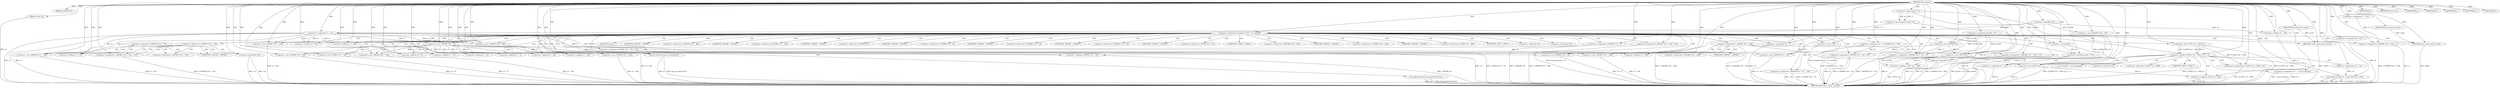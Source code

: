 digraph tftp_connect {  
"1000115" [label = "(METHOD,tftp_connect)" ]
"1000335" [label = "(METHOD_RETURN,__int64 __fastcall)" ]
"1000116" [label = "(PARAM,_QWORD *a1)" ]
"1000117" [label = "(PARAM,_BYTE *a2)" ]
"1000133" [label = "(<operator>.assignment,a1[148] = v4)" ]
"1000139" [label = "(<operator>.logicalNot,!v4)" ]
"1000141" [label = "(IDENTIFIER,L,)" ]
"1000142" [label = "(<operator>.assignment,v5 = v4)" ]
"1000146" [label = "(IDENTIFIER,v6,if ( v6 ))" ]
"1000148" [label = "(IDENTIFIER,L,)" ]
"1000150" [label = "(<operator>.greaterThan,(unsigned int)(v6 - 8) > 0xFFB0)" ]
"1000151" [label = "(<operator>.cast,(unsigned int)(v6 - 8))" ]
"1000153" [label = "(<operator>.subtraction,v6 - 8)" ]
"1000157" [label = "(RETURN,return result;,return result;)" ]
"1000158" [label = "(IDENTIFIER,result,return result;)" ]
"1000160" [label = "(<operator>.lessThan,(int)v6 < 512)" ]
"1000161" [label = "(<operator>.cast,(int)v6)" ]
"1000165" [label = "(<operator>.assignment,v8 = 512)" ]
"1000171" [label = "(<operator>.cast,(_QWORD *)(v5 + 352))" ]
"1000173" [label = "(<operator>.addition,v5 + 352)" ]
"1000179" [label = "(<operator>.assignment,v7 = 512)" ]
"1000182" [label = "(<operator>.assignment,v8 = 512)" ]
"1000187" [label = "(<operator>.cast,(_QWORD *)(v4 + 352))" ]
"1000189" [label = "(<operator>.addition,v4 + 352)" ]
"1000193" [label = "(<operator>.assignment,*(_QWORD *)(v5 + 352) = v12)" ]
"1000195" [label = "(<operator>.cast,(_QWORD *)(v5 + 352))" ]
"1000197" [label = "(<operator>.addition,v5 + 352)" ]
"1000202" [label = "(<operator>.logicalNot,!v12)" ]
"1000204" [label = "(IDENTIFIER,L,)" ]
"1000207" [label = "(<operator>.logicalNot,!*(_QWORD *)(v5 + 360))" ]
"1000209" [label = "(<operator>.cast,(_QWORD *)(v5 + 360))" ]
"1000211" [label = "(<operator>.addition,v5 + 360)" ]
"1000215" [label = "(<operator>.assignment,*(_QWORD *)(v5 + 360) = v13)" ]
"1000217" [label = "(<operator>.cast,(_QWORD *)(v5 + 360))" ]
"1000219" [label = "(<operator>.addition,v5 + 360)" ]
"1000224" [label = "(<operator>.logicalNot,!v13)" ]
"1000226" [label = "(IDENTIFIER,L,)" ]
"1000227" [label = "(<operator>.assignment,v9 = *((_DWORD *)a1 + 156))" ]
"1000230" [label = "(<operator>.addition,(_DWORD *)a1 + 156)" ]
"1000231" [label = "(<operator>.cast,(_DWORD *)a1)" ]
"1000235" [label = "(<operator>.assignment,*(_DWORD *)v5 = 0)" ]
"1000237" [label = "(<operator>.cast,(_DWORD *)v5)" ]
"1000241" [label = "(<operator>.assignment,*(_DWORD *)(v5 + 8) = -100)" ]
"1000243" [label = "(<operator>.cast,(_DWORD *)(v5 + 8))" ]
"1000245" [label = "(<operator>.addition,v5 + 8)" ]
"1000248" [label = "(<operator>.minus,-100)" ]
"1000250" [label = "(<operator>.assignment,*(_QWORD *)(v5 + 16) = a1)" ]
"1000252" [label = "(<operator>.cast,(_QWORD *)(v5 + 16))" ]
"1000254" [label = "(<operator>.addition,v5 + 16)" ]
"1000258" [label = "(<operator>.assignment,*(_DWORD *)(v5 + 24) = v9)" ]
"1000260" [label = "(<operator>.cast,(_DWORD *)(v5 + 24))" ]
"1000262" [label = "(<operator>.addition,v5 + 24)" ]
"1000266" [label = "(<operator>.assignment,*(_WORD *)(v5 + 72) = v10)" ]
"1000268" [label = "(<operator>.cast,(_WORD *)(v5 + 72))" ]
"1000270" [label = "(<operator>.addition,v5 + 72)" ]
"1000274" [label = "(<operator>.assignment,*(_DWORD *)(v5 + 340) = 512)" ]
"1000276" [label = "(<operator>.cast,(_DWORD *)(v5 + 340))" ]
"1000278" [label = "(<operator>.addition,v5 + 340)" ]
"1000282" [label = "(<operator>.assignment,*(_DWORD *)(v5 + 344) = v7)" ]
"1000284" [label = "(<operator>.cast,(_DWORD *)(v5 + 344))" ]
"1000286" [label = "(<operator>.addition,v5 + 344)" ]
"1000290" [label = "(tftp_set_timeouts,tftp_set_timeouts(v5))" ]
"1000293" [label = "(<operator>.equals,(*((_BYTE *)a1 + 895) & 2) == 0)" ]
"1000294" [label = "(<operator>.and,*((_BYTE *)a1 + 895) & 2)" ]
"1000296" [label = "(<operator>.addition,(_BYTE *)a1 + 895)" ]
"1000297" [label = "(<operator>.cast,(_BYTE *)a1)" ]
"1000305" [label = "(<operator>.assignment,v14 = __errno_location())" ]
"1000308" [label = "(<operator>.assignment,v15 = *a1)" ]
"1000312" [label = "(Curl_failf,Curl_failf(v15, \"bind() failed; %s\", v16))" ]
"1000316" [label = "(IDENTIFIER,L,)" ]
"1000317" [label = "(<operators>.assignmentOr,*((_BYTE *)a1 + 895) |= 2u)" ]
"1000319" [label = "(<operator>.addition,(_BYTE *)a1 + 895)" ]
"1000320" [label = "(<operator>.cast,(_BYTE *)a1)" ]
"1000325" [label = "(Curl_pgrsStartNow,Curl_pgrsStartNow(*a1))" ]
"1000328" [label = "(IDENTIFIER,L,)" ]
"1000329" [label = "(<operator>.assignment,*a2 = 1)" ]
"1000333" [label = "(RETURN,return result;,return result;)" ]
"1000334" [label = "(IDENTIFIER,result,return result;)" ]
"1000162" [label = "(UNKNOWN,int,int)" ]
"1000170" [label = "(<operator>.indirection,*(_QWORD *)(v5 + 352))" ]
"1000172" [label = "(UNKNOWN,_QWORD *,_QWORD *)" ]
"1000186" [label = "(<operator>.indirection,*(_QWORD *)(v4 + 352))" ]
"1000194" [label = "(<operator>.indirection,*(_QWORD *)(v5 + 352))" ]
"1000196" [label = "(UNKNOWN,_QWORD *,_QWORD *)" ]
"1000208" [label = "(<operator>.indirection,*(_QWORD *)(v5 + 360))" ]
"1000210" [label = "(UNKNOWN,_QWORD *,_QWORD *)" ]
"1000216" [label = "(<operator>.indirection,*(_QWORD *)(v5 + 360))" ]
"1000218" [label = "(UNKNOWN,_QWORD *,_QWORD *)" ]
"1000229" [label = "(<operator>.indirection,*((_DWORD *)a1 + 156))" ]
"1000232" [label = "(UNKNOWN,_DWORD *,_DWORD *)" ]
"1000236" [label = "(<operator>.indirection,*(_DWORD *)v5)" ]
"1000238" [label = "(UNKNOWN,_DWORD *,_DWORD *)" ]
"1000242" [label = "(<operator>.indirection,*(_DWORD *)(v5 + 8))" ]
"1000244" [label = "(UNKNOWN,_DWORD *,_DWORD *)" ]
"1000251" [label = "(<operator>.indirection,*(_QWORD *)(v5 + 16))" ]
"1000253" [label = "(UNKNOWN,_QWORD *,_QWORD *)" ]
"1000259" [label = "(<operator>.indirection,*(_DWORD *)(v5 + 24))" ]
"1000261" [label = "(UNKNOWN,_DWORD *,_DWORD *)" ]
"1000267" [label = "(<operator>.indirection,*(_WORD *)(v5 + 72))" ]
"1000269" [label = "(UNKNOWN,_WORD *,_WORD *)" ]
"1000275" [label = "(<operator>.indirection,*(_DWORD *)(v5 + 340))" ]
"1000277" [label = "(UNKNOWN,_DWORD *,_DWORD *)" ]
"1000283" [label = "(<operator>.indirection,*(_DWORD *)(v5 + 344))" ]
"1000285" [label = "(UNKNOWN,_DWORD *,_DWORD *)" ]
"1000295" [label = "(<operator>.indirection,*((_BYTE *)a1 + 895))" ]
"1000298" [label = "(UNKNOWN,_BYTE *,_BYTE *)" ]
"1000307" [label = "(__errno_location,__errno_location())" ]
"1000310" [label = "(<operator>.indirection,*a1)" ]
"1000318" [label = "(<operator>.indirection,*((_BYTE *)a1 + 895))" ]
"1000321" [label = "(UNKNOWN,_BYTE *,_BYTE *)" ]
"1000326" [label = "(<operator>.indirection,*a1)" ]
"1000330" [label = "(<operator>.indirection,*a2)" ]
  "1000333" -> "1000335"  [ label = "DDG: <RET>"] 
  "1000294" -> "1000335"  [ label = "DDG: *((_BYTE *)a1 + 895)"] 
  "1000293" -> "1000335"  [ label = "DDG: (*((_BYTE *)a1 + 895) & 2) == 0"] 
  "1000207" -> "1000335"  [ label = "DDG: !*(_QWORD *)(v5 + 360)"] 
  "1000305" -> "1000335"  [ label = "DDG: v14"] 
  "1000276" -> "1000335"  [ label = "DDG: v5 + 340"] 
  "1000250" -> "1000335"  [ label = "DDG: *(_QWORD *)(v5 + 16)"] 
  "1000282" -> "1000335"  [ label = "DDG: v7"] 
  "1000293" -> "1000335"  [ label = "DDG: *((_BYTE *)a1 + 895) & 2"] 
  "1000142" -> "1000335"  [ label = "DDG: v4"] 
  "1000160" -> "1000335"  [ label = "DDG: (int)v6"] 
  "1000266" -> "1000335"  [ label = "DDG: *(_WORD *)(v5 + 72)"] 
  "1000193" -> "1000335"  [ label = "DDG: *(_QWORD *)(v5 + 352)"] 
  "1000142" -> "1000335"  [ label = "DDG: v5"] 
  "1000320" -> "1000335"  [ label = "DDG: a1"] 
  "1000161" -> "1000335"  [ label = "DDG: v6"] 
  "1000202" -> "1000335"  [ label = "DDG: v12"] 
  "1000139" -> "1000335"  [ label = "DDG: !v4"] 
  "1000117" -> "1000335"  [ label = "DDG: a2"] 
  "1000305" -> "1000335"  [ label = "DDG: __errno_location()"] 
  "1000325" -> "1000335"  [ label = "DDG: Curl_pgrsStartNow(*a1)"] 
  "1000187" -> "1000335"  [ label = "DDG: v4 + 352"] 
  "1000165" -> "1000335"  [ label = "DDG: v8"] 
  "1000329" -> "1000335"  [ label = "DDG: *a2"] 
  "1000258" -> "1000335"  [ label = "DDG: *(_DWORD *)(v5 + 24)"] 
  "1000258" -> "1000335"  [ label = "DDG: v9"] 
  "1000209" -> "1000335"  [ label = "DDG: v5 + 360"] 
  "1000312" -> "1000335"  [ label = "DDG: v15"] 
  "1000227" -> "1000335"  [ label = "DDG: *((_DWORD *)a1 + 156)"] 
  "1000290" -> "1000335"  [ label = "DDG: tftp_set_timeouts(v5)"] 
  "1000282" -> "1000335"  [ label = "DDG: *(_DWORD *)(v5 + 344)"] 
  "1000319" -> "1000335"  [ label = "DDG: (_BYTE *)a1"] 
  "1000133" -> "1000335"  [ label = "DDG: a1[148]"] 
  "1000268" -> "1000335"  [ label = "DDG: v5 + 72"] 
  "1000182" -> "1000335"  [ label = "DDG: v8"] 
  "1000151" -> "1000335"  [ label = "DDG: v6 - 8"] 
  "1000224" -> "1000335"  [ label = "DDG: !v13"] 
  "1000150" -> "1000335"  [ label = "DDG: (unsigned int)(v6 - 8) > 0xFFB0"] 
  "1000235" -> "1000335"  [ label = "DDG: *(_DWORD *)v5"] 
  "1000189" -> "1000335"  [ label = "DDG: v4"] 
  "1000274" -> "1000335"  [ label = "DDG: *(_DWORD *)(v5 + 340)"] 
  "1000241" -> "1000335"  [ label = "DDG: -100"] 
  "1000290" -> "1000335"  [ label = "DDG: v5"] 
  "1000284" -> "1000335"  [ label = "DDG: v5 + 344"] 
  "1000224" -> "1000335"  [ label = "DDG: v13"] 
  "1000230" -> "1000335"  [ label = "DDG: (_DWORD *)a1"] 
  "1000312" -> "1000335"  [ label = "DDG: v16"] 
  "1000207" -> "1000335"  [ label = "DDG: *(_QWORD *)(v5 + 360)"] 
  "1000266" -> "1000335"  [ label = "DDG: v10"] 
  "1000241" -> "1000335"  [ label = "DDG: *(_DWORD *)(v5 + 8)"] 
  "1000297" -> "1000335"  [ label = "DDG: a1"] 
  "1000215" -> "1000335"  [ label = "DDG: *(_QWORD *)(v5 + 360)"] 
  "1000171" -> "1000335"  [ label = "DDG: v5 + 352"] 
  "1000160" -> "1000335"  [ label = "DDG: (int)v6 < 512"] 
  "1000252" -> "1000335"  [ label = "DDG: v5 + 16"] 
  "1000317" -> "1000335"  [ label = "DDG: *((_BYTE *)a1 + 895)"] 
  "1000260" -> "1000335"  [ label = "DDG: v5 + 24"] 
  "1000325" -> "1000335"  [ label = "DDG: *a1"] 
  "1000202" -> "1000335"  [ label = "DDG: !v12"] 
  "1000195" -> "1000335"  [ label = "DDG: v5 + 352"] 
  "1000296" -> "1000335"  [ label = "DDG: (_BYTE *)a1"] 
  "1000153" -> "1000335"  [ label = "DDG: v6"] 
  "1000243" -> "1000335"  [ label = "DDG: v5 + 8"] 
  "1000312" -> "1000335"  [ label = "DDG: Curl_failf(v15, \"bind() failed; %s\", v16)"] 
  "1000217" -> "1000335"  [ label = "DDG: v5 + 360"] 
  "1000150" -> "1000335"  [ label = "DDG: (unsigned int)(v6 - 8)"] 
  "1000157" -> "1000335"  [ label = "DDG: <RET>"] 
  "1000115" -> "1000116"  [ label = "DDG: "] 
  "1000115" -> "1000117"  [ label = "DDG: "] 
  "1000115" -> "1000133"  [ label = "DDG: "] 
  "1000115" -> "1000139"  [ label = "DDG: "] 
  "1000115" -> "1000141"  [ label = "DDG: "] 
  "1000139" -> "1000142"  [ label = "DDG: v4"] 
  "1000115" -> "1000142"  [ label = "DDG: "] 
  "1000115" -> "1000146"  [ label = "DDG: "] 
  "1000115" -> "1000148"  [ label = "DDG: "] 
  "1000151" -> "1000150"  [ label = "DDG: v6 - 8"] 
  "1000153" -> "1000151"  [ label = "DDG: v6"] 
  "1000153" -> "1000151"  [ label = "DDG: 8"] 
  "1000115" -> "1000153"  [ label = "DDG: "] 
  "1000115" -> "1000150"  [ label = "DDG: "] 
  "1000158" -> "1000157"  [ label = "DDG: result"] 
  "1000115" -> "1000157"  [ label = "DDG: "] 
  "1000115" -> "1000158"  [ label = "DDG: "] 
  "1000161" -> "1000160"  [ label = "DDG: v6"] 
  "1000153" -> "1000161"  [ label = "DDG: v6"] 
  "1000115" -> "1000161"  [ label = "DDG: "] 
  "1000115" -> "1000160"  [ label = "DDG: "] 
  "1000115" -> "1000165"  [ label = "DDG: "] 
  "1000142" -> "1000171"  [ label = "DDG: v5"] 
  "1000115" -> "1000171"  [ label = "DDG: "] 
  "1000142" -> "1000173"  [ label = "DDG: v5"] 
  "1000115" -> "1000173"  [ label = "DDG: "] 
  "1000115" -> "1000179"  [ label = "DDG: "] 
  "1000115" -> "1000182"  [ label = "DDG: "] 
  "1000115" -> "1000187"  [ label = "DDG: "] 
  "1000139" -> "1000187"  [ label = "DDG: v4"] 
  "1000115" -> "1000189"  [ label = "DDG: "] 
  "1000139" -> "1000189"  [ label = "DDG: v4"] 
  "1000115" -> "1000193"  [ label = "DDG: "] 
  "1000142" -> "1000195"  [ label = "DDG: v5"] 
  "1000115" -> "1000195"  [ label = "DDG: "] 
  "1000142" -> "1000197"  [ label = "DDG: v5"] 
  "1000115" -> "1000197"  [ label = "DDG: "] 
  "1000115" -> "1000202"  [ label = "DDG: "] 
  "1000115" -> "1000204"  [ label = "DDG: "] 
  "1000142" -> "1000209"  [ label = "DDG: v5"] 
  "1000115" -> "1000209"  [ label = "DDG: "] 
  "1000142" -> "1000211"  [ label = "DDG: v5"] 
  "1000115" -> "1000211"  [ label = "DDG: "] 
  "1000115" -> "1000215"  [ label = "DDG: "] 
  "1000115" -> "1000217"  [ label = "DDG: "] 
  "1000142" -> "1000217"  [ label = "DDG: v5"] 
  "1000115" -> "1000219"  [ label = "DDG: "] 
  "1000142" -> "1000219"  [ label = "DDG: v5"] 
  "1000115" -> "1000224"  [ label = "DDG: "] 
  "1000115" -> "1000226"  [ label = "DDG: "] 
  "1000115" -> "1000227"  [ label = "DDG: "] 
  "1000231" -> "1000230"  [ label = "DDG: a1"] 
  "1000133" -> "1000231"  [ label = "DDG: a1[148]"] 
  "1000115" -> "1000231"  [ label = "DDG: "] 
  "1000115" -> "1000230"  [ label = "DDG: "] 
  "1000115" -> "1000235"  [ label = "DDG: "] 
  "1000115" -> "1000237"  [ label = "DDG: "] 
  "1000142" -> "1000237"  [ label = "DDG: v5"] 
  "1000248" -> "1000241"  [ label = "DDG: 100"] 
  "1000237" -> "1000243"  [ label = "DDG: v5"] 
  "1000115" -> "1000243"  [ label = "DDG: "] 
  "1000237" -> "1000245"  [ label = "DDG: v5"] 
  "1000115" -> "1000245"  [ label = "DDG: "] 
  "1000115" -> "1000248"  [ label = "DDG: "] 
  "1000231" -> "1000250"  [ label = "DDG: a1"] 
  "1000133" -> "1000250"  [ label = "DDG: a1[148]"] 
  "1000115" -> "1000250"  [ label = "DDG: "] 
  "1000115" -> "1000252"  [ label = "DDG: "] 
  "1000237" -> "1000252"  [ label = "DDG: v5"] 
  "1000115" -> "1000254"  [ label = "DDG: "] 
  "1000237" -> "1000254"  [ label = "DDG: v5"] 
  "1000227" -> "1000258"  [ label = "DDG: v9"] 
  "1000115" -> "1000258"  [ label = "DDG: "] 
  "1000115" -> "1000260"  [ label = "DDG: "] 
  "1000237" -> "1000260"  [ label = "DDG: v5"] 
  "1000115" -> "1000262"  [ label = "DDG: "] 
  "1000237" -> "1000262"  [ label = "DDG: v5"] 
  "1000115" -> "1000266"  [ label = "DDG: "] 
  "1000115" -> "1000268"  [ label = "DDG: "] 
  "1000237" -> "1000268"  [ label = "DDG: v5"] 
  "1000115" -> "1000270"  [ label = "DDG: "] 
  "1000237" -> "1000270"  [ label = "DDG: v5"] 
  "1000115" -> "1000274"  [ label = "DDG: "] 
  "1000115" -> "1000276"  [ label = "DDG: "] 
  "1000237" -> "1000276"  [ label = "DDG: v5"] 
  "1000115" -> "1000278"  [ label = "DDG: "] 
  "1000237" -> "1000278"  [ label = "DDG: v5"] 
  "1000179" -> "1000282"  [ label = "DDG: v7"] 
  "1000115" -> "1000282"  [ label = "DDG: "] 
  "1000115" -> "1000284"  [ label = "DDG: "] 
  "1000237" -> "1000284"  [ label = "DDG: v5"] 
  "1000115" -> "1000286"  [ label = "DDG: "] 
  "1000237" -> "1000286"  [ label = "DDG: v5"] 
  "1000115" -> "1000290"  [ label = "DDG: "] 
  "1000237" -> "1000290"  [ label = "DDG: v5"] 
  "1000294" -> "1000293"  [ label = "DDG: *((_BYTE *)a1 + 895)"] 
  "1000294" -> "1000293"  [ label = "DDG: 2"] 
  "1000297" -> "1000296"  [ label = "DDG: a1"] 
  "1000133" -> "1000297"  [ label = "DDG: a1[148]"] 
  "1000115" -> "1000297"  [ label = "DDG: "] 
  "1000231" -> "1000297"  [ label = "DDG: a1"] 
  "1000115" -> "1000296"  [ label = "DDG: "] 
  "1000115" -> "1000294"  [ label = "DDG: "] 
  "1000115" -> "1000293"  [ label = "DDG: "] 
  "1000115" -> "1000305"  [ label = "DDG: "] 
  "1000115" -> "1000308"  [ label = "DDG: "] 
  "1000308" -> "1000312"  [ label = "DDG: v15"] 
  "1000115" -> "1000312"  [ label = "DDG: "] 
  "1000115" -> "1000316"  [ label = "DDG: "] 
  "1000115" -> "1000317"  [ label = "DDG: "] 
  "1000294" -> "1000317"  [ label = "DDG: *((_BYTE *)a1 + 895)"] 
  "1000320" -> "1000319"  [ label = "DDG: a1"] 
  "1000133" -> "1000320"  [ label = "DDG: a1[148]"] 
  "1000297" -> "1000320"  [ label = "DDG: a1"] 
  "1000115" -> "1000320"  [ label = "DDG: "] 
  "1000115" -> "1000319"  [ label = "DDG: "] 
  "1000115" -> "1000328"  [ label = "DDG: "] 
  "1000115" -> "1000329"  [ label = "DDG: "] 
  "1000334" -> "1000333"  [ label = "DDG: result"] 
  "1000115" -> "1000333"  [ label = "DDG: "] 
  "1000115" -> "1000334"  [ label = "DDG: "] 
  "1000150" -> "1000173"  [ label = "CDG: "] 
  "1000150" -> "1000172"  [ label = "CDG: "] 
  "1000150" -> "1000171"  [ label = "CDG: "] 
  "1000150" -> "1000170"  [ label = "CDG: "] 
  "1000150" -> "1000162"  [ label = "CDG: "] 
  "1000150" -> "1000161"  [ label = "CDG: "] 
  "1000150" -> "1000208"  [ label = "CDG: "] 
  "1000150" -> "1000207"  [ label = "CDG: "] 
  "1000150" -> "1000211"  [ label = "CDG: "] 
  "1000150" -> "1000210"  [ label = "CDG: "] 
  "1000150" -> "1000209"  [ label = "CDG: "] 
  "1000150" -> "1000238"  [ label = "CDG: "] 
  "1000150" -> "1000237"  [ label = "CDG: "] 
  "1000150" -> "1000236"  [ label = "CDG: "] 
  "1000150" -> "1000235"  [ label = "CDG: "] 
  "1000150" -> "1000232"  [ label = "CDG: "] 
  "1000150" -> "1000231"  [ label = "CDG: "] 
  "1000150" -> "1000230"  [ label = "CDG: "] 
  "1000150" -> "1000229"  [ label = "CDG: "] 
  "1000150" -> "1000227"  [ label = "CDG: "] 
  "1000150" -> "1000254"  [ label = "CDG: "] 
  "1000150" -> "1000253"  [ label = "CDG: "] 
  "1000150" -> "1000252"  [ label = "CDG: "] 
  "1000150" -> "1000251"  [ label = "CDG: "] 
  "1000150" -> "1000250"  [ label = "CDG: "] 
  "1000150" -> "1000248"  [ label = "CDG: "] 
  "1000150" -> "1000245"  [ label = "CDG: "] 
  "1000150" -> "1000244"  [ label = "CDG: "] 
  "1000150" -> "1000243"  [ label = "CDG: "] 
  "1000150" -> "1000242"  [ label = "CDG: "] 
  "1000150" -> "1000241"  [ label = "CDG: "] 
  "1000150" -> "1000270"  [ label = "CDG: "] 
  "1000150" -> "1000269"  [ label = "CDG: "] 
  "1000150" -> "1000268"  [ label = "CDG: "] 
  "1000150" -> "1000267"  [ label = "CDG: "] 
  "1000150" -> "1000266"  [ label = "CDG: "] 
  "1000150" -> "1000262"  [ label = "CDG: "] 
  "1000150" -> "1000261"  [ label = "CDG: "] 
  "1000150" -> "1000260"  [ label = "CDG: "] 
  "1000150" -> "1000259"  [ label = "CDG: "] 
  "1000150" -> "1000258"  [ label = "CDG: "] 
  "1000150" -> "1000286"  [ label = "CDG: "] 
  "1000150" -> "1000285"  [ label = "CDG: "] 
  "1000150" -> "1000284"  [ label = "CDG: "] 
  "1000150" -> "1000283"  [ label = "CDG: "] 
  "1000150" -> "1000282"  [ label = "CDG: "] 
  "1000150" -> "1000278"  [ label = "CDG: "] 
  "1000150" -> "1000277"  [ label = "CDG: "] 
  "1000150" -> "1000276"  [ label = "CDG: "] 
  "1000150" -> "1000275"  [ label = "CDG: "] 
  "1000150" -> "1000274"  [ label = "CDG: "] 
  "1000150" -> "1000298"  [ label = "CDG: "] 
  "1000150" -> "1000297"  [ label = "CDG: "] 
  "1000150" -> "1000296"  [ label = "CDG: "] 
  "1000150" -> "1000295"  [ label = "CDG: "] 
  "1000150" -> "1000294"  [ label = "CDG: "] 
  "1000150" -> "1000293"  [ label = "CDG: "] 
  "1000150" -> "1000290"  [ label = "CDG: "] 
  "1000150" -> "1000333"  [ label = "CDG: "] 
  "1000150" -> "1000330"  [ label = "CDG: "] 
  "1000150" -> "1000329"  [ label = "CDG: "] 
  "1000150" -> "1000326"  [ label = "CDG: "] 
  "1000150" -> "1000325"  [ label = "CDG: "] 
  "1000150" -> "1000160"  [ label = "CDG: "] 
  "1000150" -> "1000157"  [ label = "CDG: "] 
  "1000160" -> "1000165"  [ label = "CDG: "] 
  "1000170" -> "1000202"  [ label = "CDG: "] 
  "1000170" -> "1000197"  [ label = "CDG: "] 
  "1000170" -> "1000196"  [ label = "CDG: "] 
  "1000170" -> "1000195"  [ label = "CDG: "] 
  "1000170" -> "1000194"  [ label = "CDG: "] 
  "1000170" -> "1000193"  [ label = "CDG: "] 
  "1000186" -> "1000202"  [ label = "CDG: "] 
  "1000186" -> "1000197"  [ label = "CDG: "] 
  "1000186" -> "1000196"  [ label = "CDG: "] 
  "1000186" -> "1000195"  [ label = "CDG: "] 
  "1000186" -> "1000194"  [ label = "CDG: "] 
  "1000186" -> "1000193"  [ label = "CDG: "] 
  "1000207" -> "1000224"  [ label = "CDG: "] 
  "1000207" -> "1000219"  [ label = "CDG: "] 
  "1000207" -> "1000218"  [ label = "CDG: "] 
  "1000207" -> "1000217"  [ label = "CDG: "] 
  "1000207" -> "1000216"  [ label = "CDG: "] 
  "1000207" -> "1000215"  [ label = "CDG: "] 
  "1000293" -> "1000320"  [ label = "CDG: "] 
  "1000293" -> "1000319"  [ label = "CDG: "] 
  "1000293" -> "1000318"  [ label = "CDG: "] 
  "1000293" -> "1000317"  [ label = "CDG: "] 
  "1000293" -> "1000312"  [ label = "CDG: "] 
  "1000293" -> "1000310"  [ label = "CDG: "] 
  "1000293" -> "1000308"  [ label = "CDG: "] 
  "1000293" -> "1000307"  [ label = "CDG: "] 
  "1000293" -> "1000305"  [ label = "CDG: "] 
  "1000293" -> "1000321"  [ label = "CDG: "] 
}
